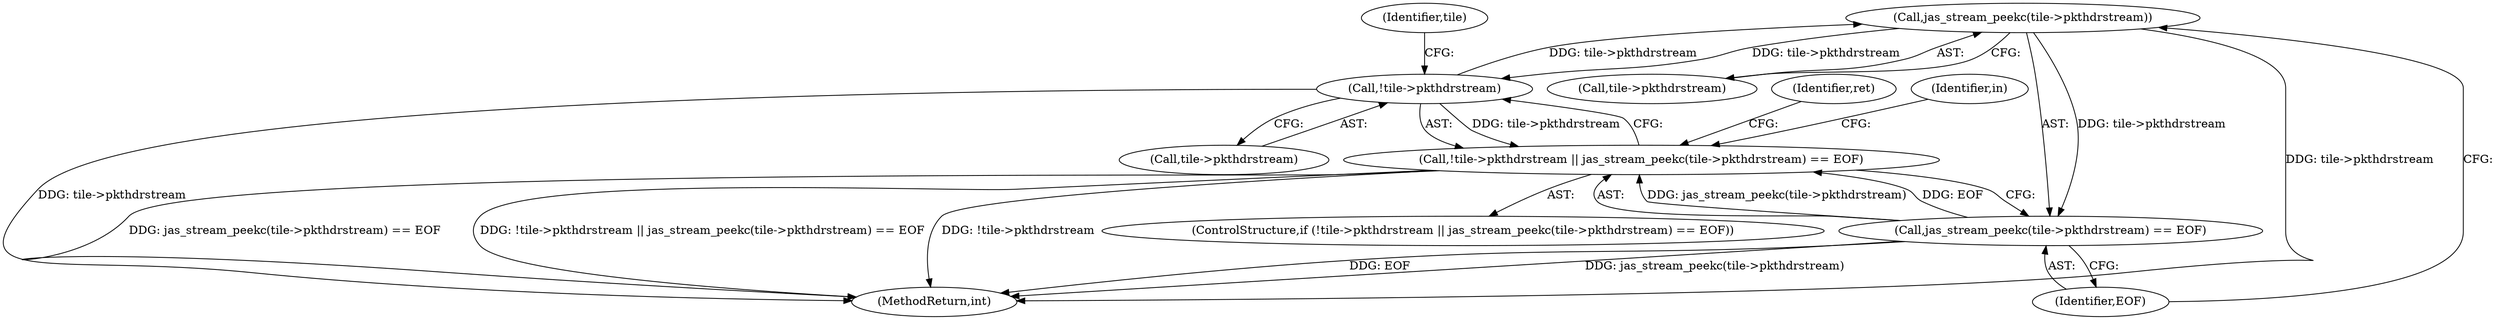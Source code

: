 digraph "1_jasper_aa0b0f79ade5eef8b0e7a214c03f5af54b36ba7d_3@pointer" {
"1000127" [label="(Call,jas_stream_peekc(tile->pkthdrstream))"];
"1000122" [label="(Call,!tile->pkthdrstream)"];
"1000127" [label="(Call,jas_stream_peekc(tile->pkthdrstream))"];
"1000121" [label="(Call,!tile->pkthdrstream || jas_stream_peekc(tile->pkthdrstream) == EOF)"];
"1000126" [label="(Call,jas_stream_peekc(tile->pkthdrstream) == EOF)"];
"1000153" [label="(Identifier,ret)"];
"1000122" [label="(Call,!tile->pkthdrstream)"];
"1000135" [label="(Identifier,in)"];
"1000128" [label="(Call,tile->pkthdrstream)"];
"1000121" [label="(Call,!tile->pkthdrstream || jas_stream_peekc(tile->pkthdrstream) == EOF)"];
"1000123" [label="(Call,tile->pkthdrstream)"];
"1000120" [label="(ControlStructure,if (!tile->pkthdrstream || jas_stream_peekc(tile->pkthdrstream) == EOF))"];
"1000222" [label="(MethodReturn,int)"];
"1000131" [label="(Identifier,EOF)"];
"1000129" [label="(Identifier,tile)"];
"1000127" [label="(Call,jas_stream_peekc(tile->pkthdrstream))"];
"1000126" [label="(Call,jas_stream_peekc(tile->pkthdrstream) == EOF)"];
"1000127" -> "1000126"  [label="AST: "];
"1000127" -> "1000128"  [label="CFG: "];
"1000128" -> "1000127"  [label="AST: "];
"1000131" -> "1000127"  [label="CFG: "];
"1000127" -> "1000222"  [label="DDG: tile->pkthdrstream"];
"1000127" -> "1000122"  [label="DDG: tile->pkthdrstream"];
"1000127" -> "1000126"  [label="DDG: tile->pkthdrstream"];
"1000122" -> "1000127"  [label="DDG: tile->pkthdrstream"];
"1000122" -> "1000121"  [label="AST: "];
"1000122" -> "1000123"  [label="CFG: "];
"1000123" -> "1000122"  [label="AST: "];
"1000129" -> "1000122"  [label="CFG: "];
"1000121" -> "1000122"  [label="CFG: "];
"1000122" -> "1000222"  [label="DDG: tile->pkthdrstream"];
"1000122" -> "1000121"  [label="DDG: tile->pkthdrstream"];
"1000121" -> "1000120"  [label="AST: "];
"1000121" -> "1000126"  [label="CFG: "];
"1000126" -> "1000121"  [label="AST: "];
"1000135" -> "1000121"  [label="CFG: "];
"1000153" -> "1000121"  [label="CFG: "];
"1000121" -> "1000222"  [label="DDG: jas_stream_peekc(tile->pkthdrstream) == EOF"];
"1000121" -> "1000222"  [label="DDG: !tile->pkthdrstream"];
"1000121" -> "1000222"  [label="DDG: !tile->pkthdrstream || jas_stream_peekc(tile->pkthdrstream) == EOF"];
"1000126" -> "1000121"  [label="DDG: jas_stream_peekc(tile->pkthdrstream)"];
"1000126" -> "1000121"  [label="DDG: EOF"];
"1000126" -> "1000131"  [label="CFG: "];
"1000131" -> "1000126"  [label="AST: "];
"1000126" -> "1000222"  [label="DDG: jas_stream_peekc(tile->pkthdrstream)"];
"1000126" -> "1000222"  [label="DDG: EOF"];
}
